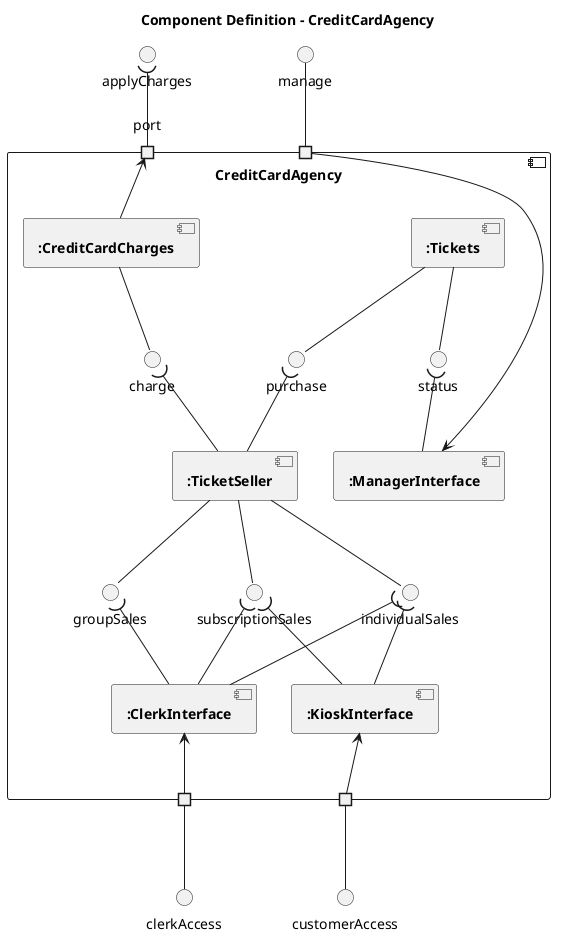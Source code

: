 @startuml
	title Component Definition - CreditCardAgency
	
	' Define external interfaces
	interface applyCharges
	interface manage
	interface customerAccess
	interface clerkAccess
	
	'skinparam componentStyle rectangle
	' Component Definition Boundary
	component CreditCardAgency {
		portin "port" as port
		portin " " as p1
		portout " " as p2
		portout " " as p3
		
		component "<b>:CreditCardCharges" as ccc
		component "<b>:Tickets" as tickets
		component "<b>:TicketSeller" as ticketseller
		component "<b>:ManagerInterface" as managerinterface
		component "<b>:KioskInterface" as kioskinterface
		component "<b>:ClerkInterface" as clerkinterface
		interface charge
		interface subscriptionSales 
		interface individualSales
		interface purchase
		interface status
		interface groupSales
	}
	
	' relationships
	applyCharges )-- port
	manage -- p1
	ccc -> port
	ccc -- charge
	charge )-- ticketseller
	
	ticketseller -- subscriptionSales
	subscriptionSales )-- kioskinterface
	subscriptionSales )-- clerkinterface
	
	ticketseller -- individualSales
	individualSales )-- kioskinterface
	individualSales )-- clerkinterface
	
	ticketseller -- groupSales
	groupSales )-- clerkinterface
	
	tickets -- purchase
	purchase )-- ticketseller
	
	tickets -- status
	status )-- managerinterface
	
	p1 --> managerinterface
	customerAccess -up- p2
	clerkAccess -up- p3
	
	p2 -up-> kioskinterface
	p3 -up-> clerkinterface
	

	/'
	package "CreditCardAgency" {
	
	    [CreditCardCharges] as CCC
	    [Tickets] as T
	    [TicketSeller] as TS
	    [ManagerInterface] as MI
	    [KioskInterface] as KI
	    [ClerkInterface] as CI
	
	    ' Use dependencies (component usage)
	    CCC ..> TS : <<use>>
	    T ..> TS : <<use>>
	
	    ' Interface connections (provided / required)
	    CCC -[#0000FF,dashed]-> TS : charge
	    TS -[#0000FF,dashed]-> T : purchase
	    T -[#0000FF,dashed]-> MI : status
	
	    ' Internal connectors (usage inside system)
	    TS --> KI : subscriptionSales
	    TS --> KI : individualSales
	    TS --> CI : groupSales
	    TS --> CI : individualSales
	
	    ' External access ports
	    applyCharges -o CCC
	    manage -o MI
	    customerAccess -o KI
	    clerkAccess -o CI
	}
	'/
@enduml
